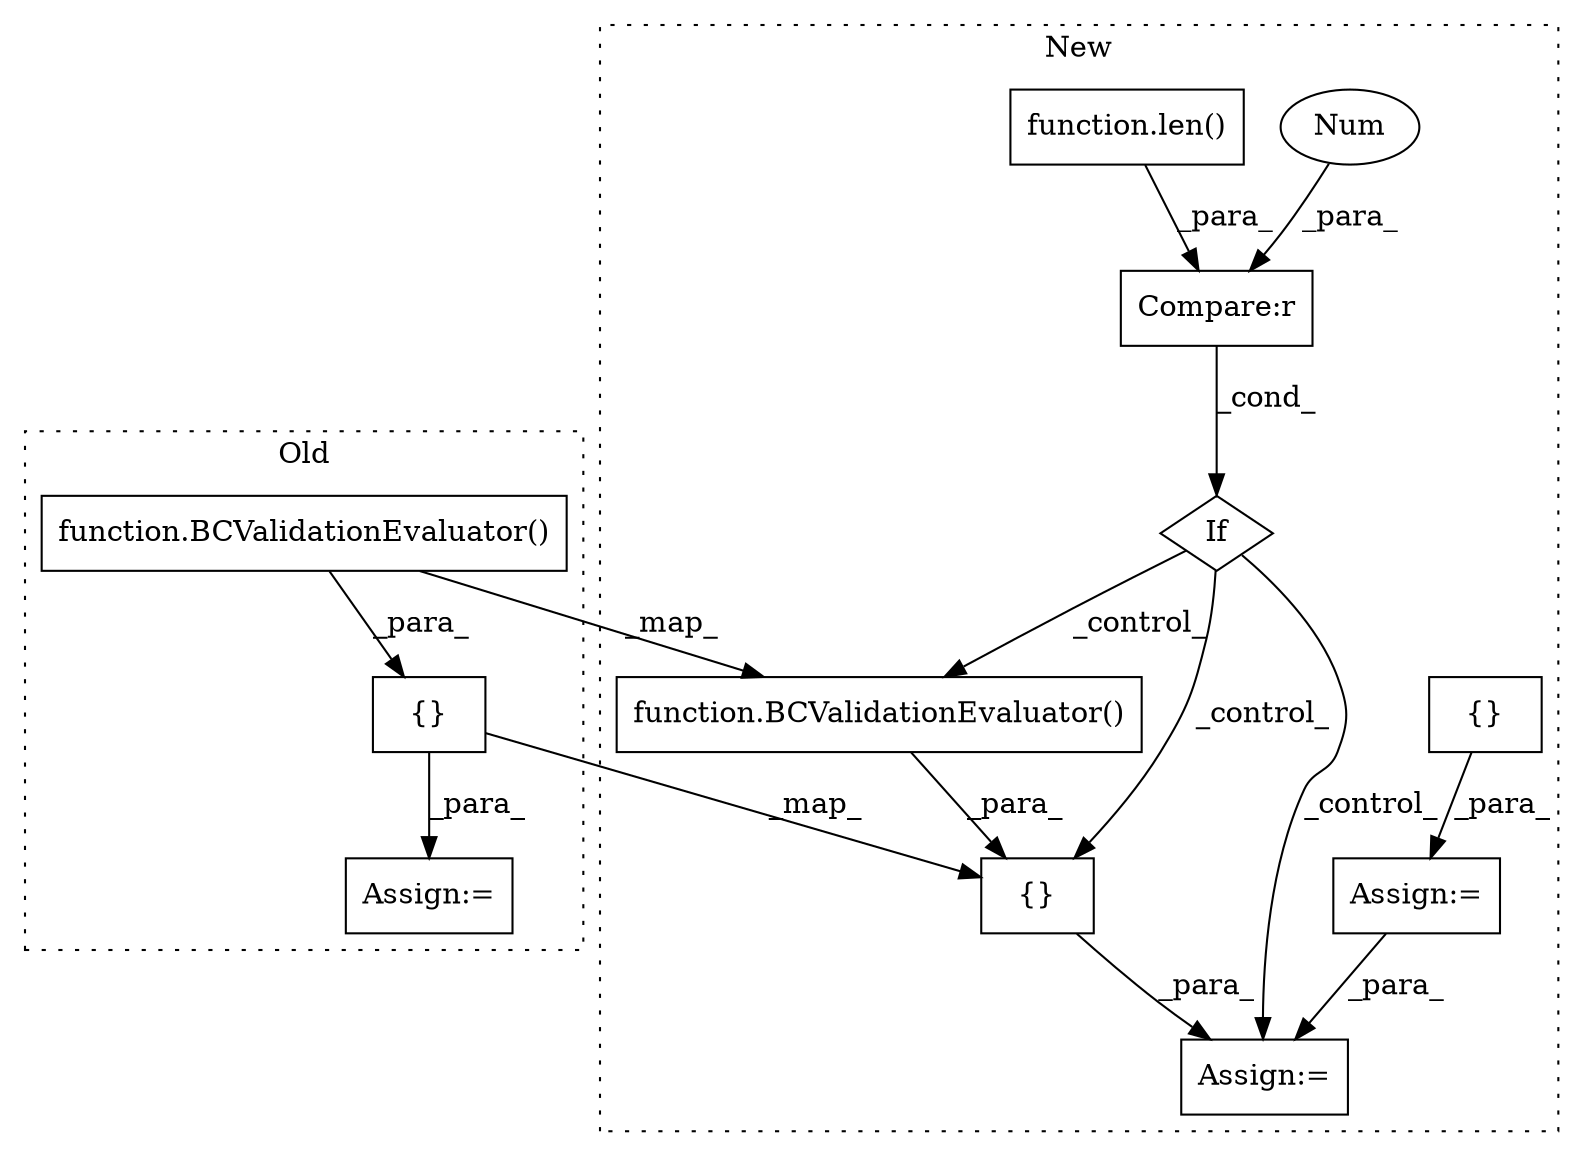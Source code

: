 digraph G {
subgraph cluster0 {
1 [label="function.BCValidationEvaluator()" a="75" s="4688" l="237" shape="box"];
4 [label="{}" a="59" s="4687,4925" l="1,0" shape="box"];
6 [label="Assign:=" a="68" s="4684" l="3" shape="box"];
label = "Old";
style="dotted";
}
subgraph cluster1 {
2 [label="function.BCValidationEvaluator()" a="75" s="5158" l="249" shape="box"];
3 [label="{}" a="59" s="5157,5407" l="1,0" shape="box"];
5 [label="Assign:=" a="68" s="5153" l="4" shape="box"];
7 [label="{}" a="59" s="4905,4905" l="2,1" shape="box"];
8 [label="Assign:=" a="68" s="4902" l="3" shape="box"];
9 [label="If" a="96" s="4916" l="3" shape="diamond"];
10 [label="Compare:r" a="40" s="4919" l="19" shape="box"];
11 [label="Num" a="76" s="4937" l="1" shape="ellipse"];
12 [label="function.len()" a="75" s="4919,4933" l="4,1" shape="box"];
label = "New";
style="dotted";
}
1 -> 4 [label="_para_"];
1 -> 2 [label="_map_"];
2 -> 3 [label="_para_"];
3 -> 5 [label="_para_"];
4 -> 3 [label="_map_"];
4 -> 6 [label="_para_"];
7 -> 8 [label="_para_"];
8 -> 5 [label="_para_"];
9 -> 5 [label="_control_"];
9 -> 3 [label="_control_"];
9 -> 2 [label="_control_"];
10 -> 9 [label="_cond_"];
11 -> 10 [label="_para_"];
12 -> 10 [label="_para_"];
}